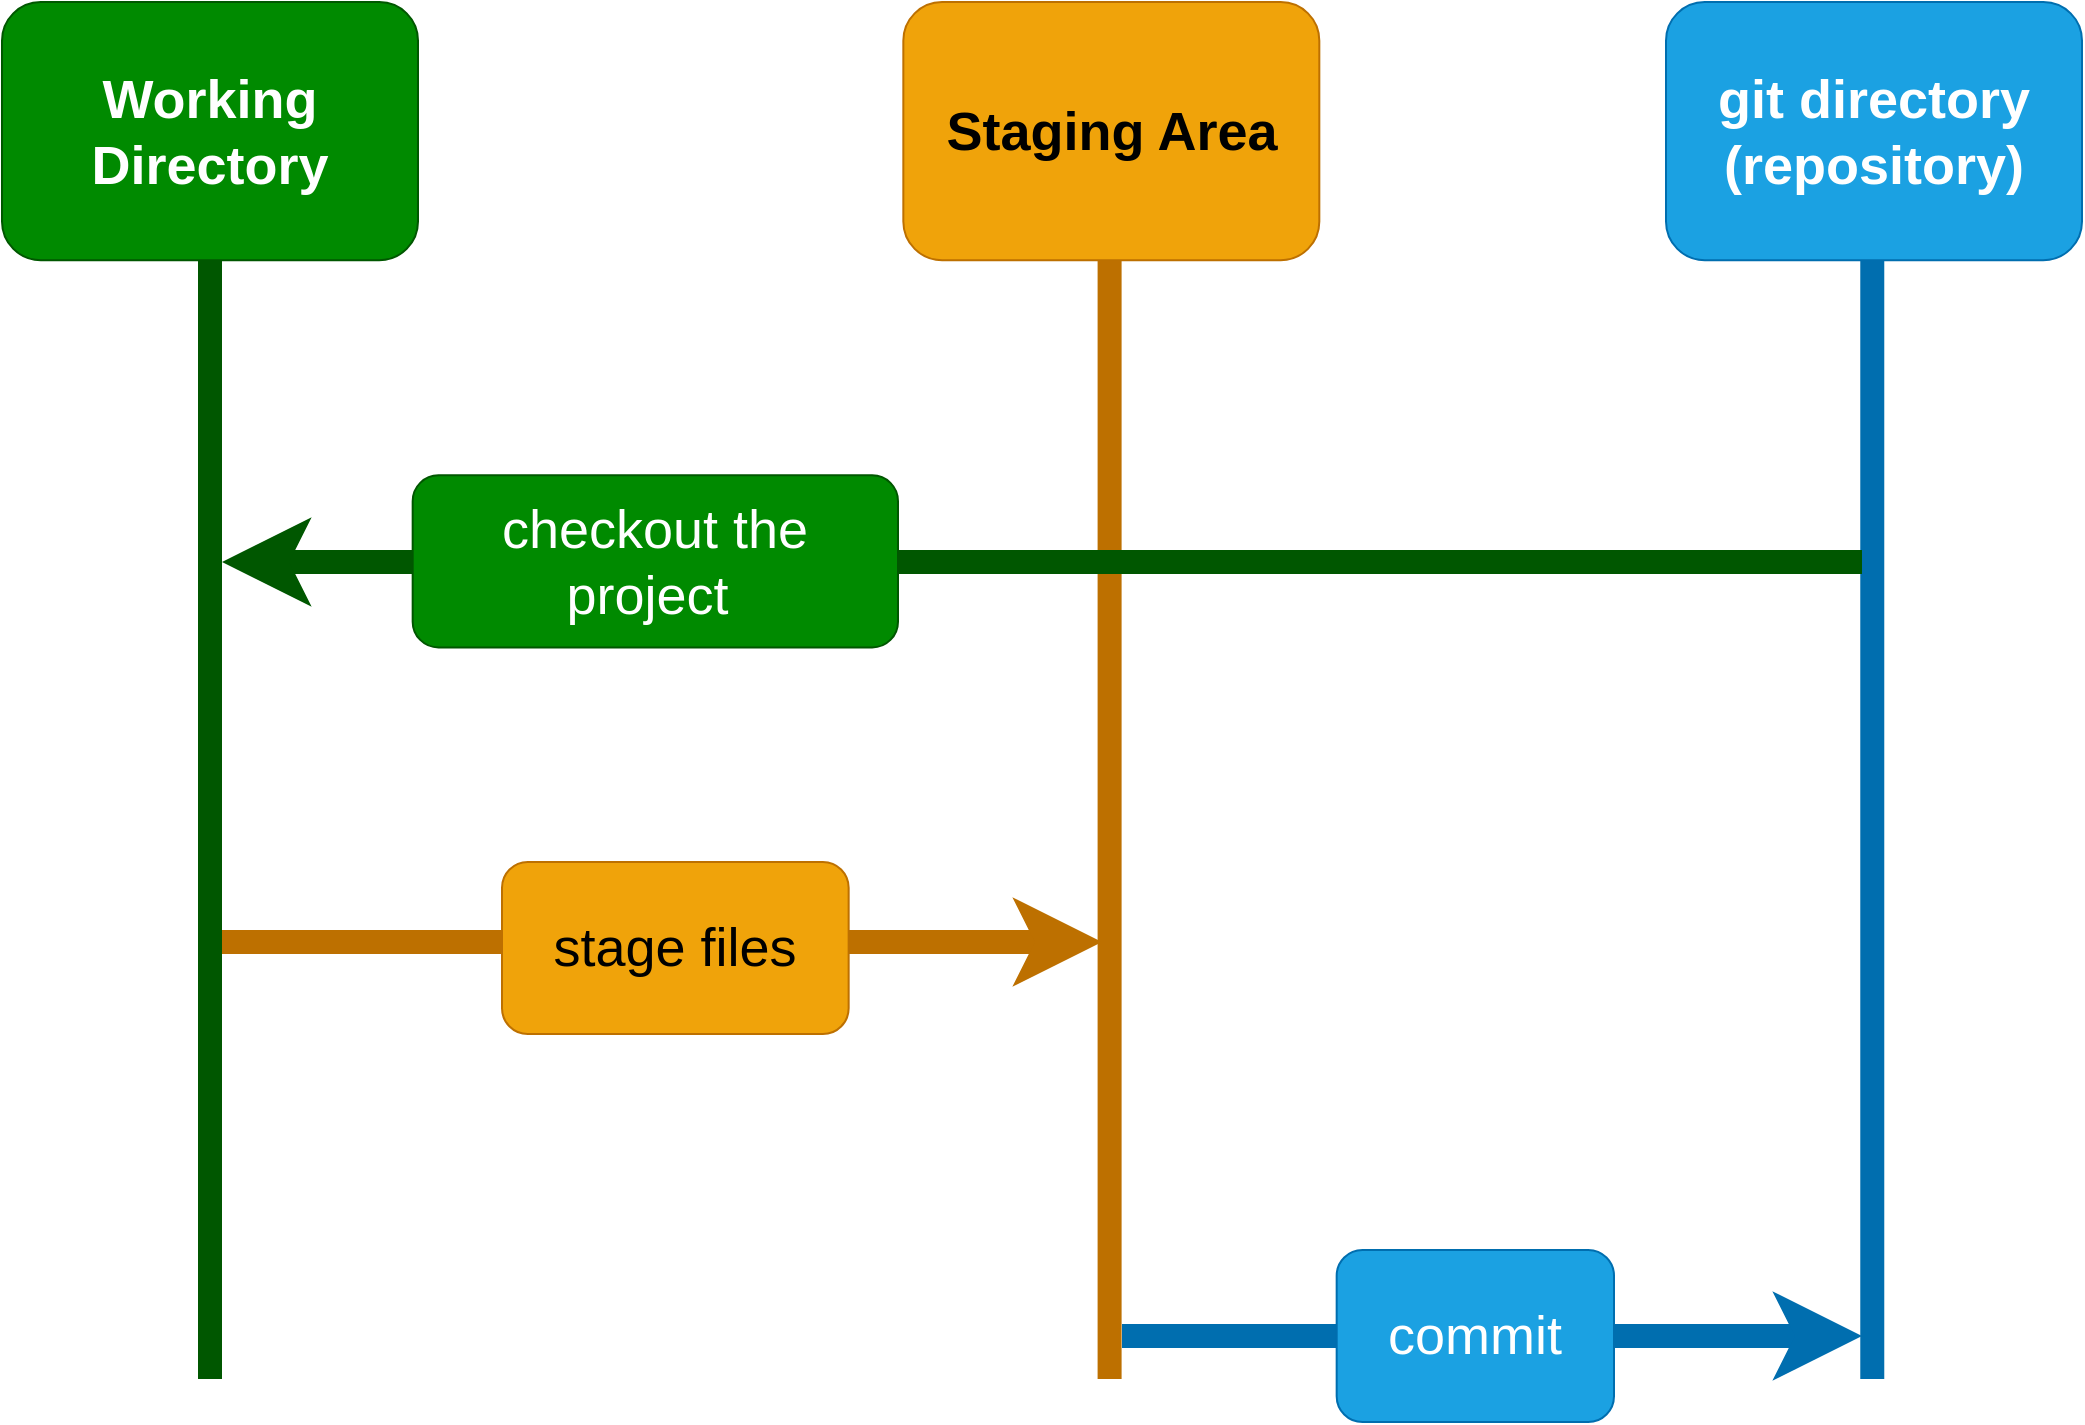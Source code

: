 <mxfile version="21.3.7" type="device">
  <diagram name="Página-1" id="bklBwkkbCOt0mEFsSix9">
    <mxGraphModel dx="1411" dy="1140" grid="1" gridSize="10" guides="1" tooltips="1" connect="1" arrows="1" fold="1" page="1" pageScale="1" pageWidth="1169" pageHeight="827" math="0" shadow="0">
      <root>
        <mxCell id="0" />
        <mxCell id="1" parent="0" />
        <mxCell id="A9VVwUmLwmRIazJzTsP5-1" value="&lt;b style=&quot;font-size: 27px;&quot;&gt;Working Directory&lt;/b&gt;" style="rounded=1;whiteSpace=wrap;html=1;fillColor=#008a00;fontColor=#ffffff;strokeColor=#005700;container=0;fontSize=27;" vertex="1" parent="1">
          <mxGeometry x="60" y="50" width="208" height="129.091" as="geometry" />
        </mxCell>
        <mxCell id="A9VVwUmLwmRIazJzTsP5-2" value="&lt;b style=&quot;font-size: 27px;&quot;&gt;Staging Area&lt;/b&gt;" style="rounded=1;whiteSpace=wrap;html=1;fillColor=#f0a30a;fontColor=#000000;strokeColor=#BD7000;container=0;fontSize=27;" vertex="1" parent="1">
          <mxGeometry x="510.667" y="50" width="208" height="129.091" as="geometry" />
        </mxCell>
        <mxCell id="A9VVwUmLwmRIazJzTsP5-3" value="&lt;b style=&quot;font-size: 27px;&quot;&gt;git directory (repository)&lt;/b&gt;" style="rounded=1;whiteSpace=wrap;html=1;fillColor=#1ba1e2;fontColor=#ffffff;strokeColor=#006EAF;container=0;fontSize=27;" vertex="1" parent="1">
          <mxGeometry x="892" y="50" width="208" height="129.091" as="geometry" />
        </mxCell>
        <mxCell id="A9VVwUmLwmRIazJzTsP5-5" value="" style="endArrow=none;html=1;rounded=0;entryX=0.5;entryY=1;entryDx=0;entryDy=0;jumpSize=18;endSize=12;strokeWidth=12;fillColor=#008a00;strokeColor=#005700;" edge="1" parent="1" target="A9VVwUmLwmRIazJzTsP5-1">
          <mxGeometry width="50" height="50" relative="1" as="geometry">
            <mxPoint x="164" y="738.485" as="sourcePoint" />
            <mxPoint x="146.667" y="308.182" as="targetPoint" />
          </mxGeometry>
        </mxCell>
        <mxCell id="A9VVwUmLwmRIazJzTsP5-6" value="" style="endArrow=none;html=1;rounded=0;entryX=0.5;entryY=1;entryDx=0;entryDy=0;jumpSize=18;endSize=12;strokeWidth=12;fillColor=#f0a30a;strokeColor=#BD7000;" edge="1" parent="1">
          <mxGeometry width="50" height="50" relative="1" as="geometry">
            <mxPoint x="613.8" y="738.485" as="sourcePoint" />
            <mxPoint x="613.8" y="179.091" as="targetPoint" />
          </mxGeometry>
        </mxCell>
        <mxCell id="A9VVwUmLwmRIazJzTsP5-7" value="" style="endArrow=none;html=1;rounded=0;entryX=0.5;entryY=1;entryDx=0;entryDy=0;jumpSize=18;endSize=12;strokeWidth=12;fillColor=#1ba1e2;strokeColor=#006EAF;" edge="1" parent="1">
          <mxGeometry width="50" height="50" relative="1" as="geometry">
            <mxPoint x="995.133" y="738.485" as="sourcePoint" />
            <mxPoint x="995.133" y="179.091" as="targetPoint" />
          </mxGeometry>
        </mxCell>
        <mxCell id="A9VVwUmLwmRIazJzTsP5-12" value="" style="endArrow=classic;html=1;rounded=0;strokeWidth=12;fillColor=#1ba1e2;strokeColor=#006EAF;" edge="1" parent="1">
          <mxGeometry width="50" height="50" relative="1" as="geometry">
            <mxPoint x="620" y="717" as="sourcePoint" />
            <mxPoint x="990" y="717" as="targetPoint" />
          </mxGeometry>
        </mxCell>
        <mxCell id="A9VVwUmLwmRIazJzTsP5-13" value="" style="endArrow=classic;html=1;rounded=0;strokeWidth=12;fillColor=#f0a30a;strokeColor=#BD7000;" edge="1" parent="1">
          <mxGeometry width="50" height="50" relative="1" as="geometry">
            <mxPoint x="170" y="520" as="sourcePoint" />
            <mxPoint x="610" y="520" as="targetPoint" />
          </mxGeometry>
        </mxCell>
        <mxCell id="A9VVwUmLwmRIazJzTsP5-16" value="" style="endArrow=classic;html=1;rounded=0;strokeWidth=12;fillColor=#008a00;strokeColor=#005700;" edge="1" parent="1">
          <mxGeometry width="50" height="50" relative="1" as="geometry">
            <mxPoint x="990" y="330" as="sourcePoint" />
            <mxPoint x="170" y="330" as="targetPoint" />
            <Array as="points">
              <mxPoint x="590" y="330" />
            </Array>
          </mxGeometry>
        </mxCell>
        <mxCell id="A9VVwUmLwmRIazJzTsP5-18" value="commit" style="rounded=1;whiteSpace=wrap;html=1;fillColor=#1ba1e2;fontColor=#ffffff;strokeColor=#006EAF;container=0;fontSize=27;" vertex="1" parent="1">
          <mxGeometry x="727.333" y="673.939" width="138.667" height="86.061" as="geometry" />
        </mxCell>
        <mxCell id="A9VVwUmLwmRIazJzTsP5-22" value="checkout the project&amp;nbsp;" style="rounded=1;whiteSpace=wrap;html=1;fillColor=#008a00;fontColor=#ffffff;strokeColor=#005700;container=0;fontSize=27;" vertex="1" parent="1">
          <mxGeometry x="265.333" y="286.667" width="242.667" height="86.061" as="geometry" />
        </mxCell>
        <mxCell id="A9VVwUmLwmRIazJzTsP5-17" value="stage files" style="rounded=1;whiteSpace=wrap;html=1;fillColor=#f0a30a;fontColor=#000000;strokeColor=#BD7000;container=0;fontSize=27;" vertex="1" parent="1">
          <mxGeometry x="310" y="480" width="173.33" height="86.06" as="geometry" />
        </mxCell>
      </root>
    </mxGraphModel>
  </diagram>
</mxfile>
